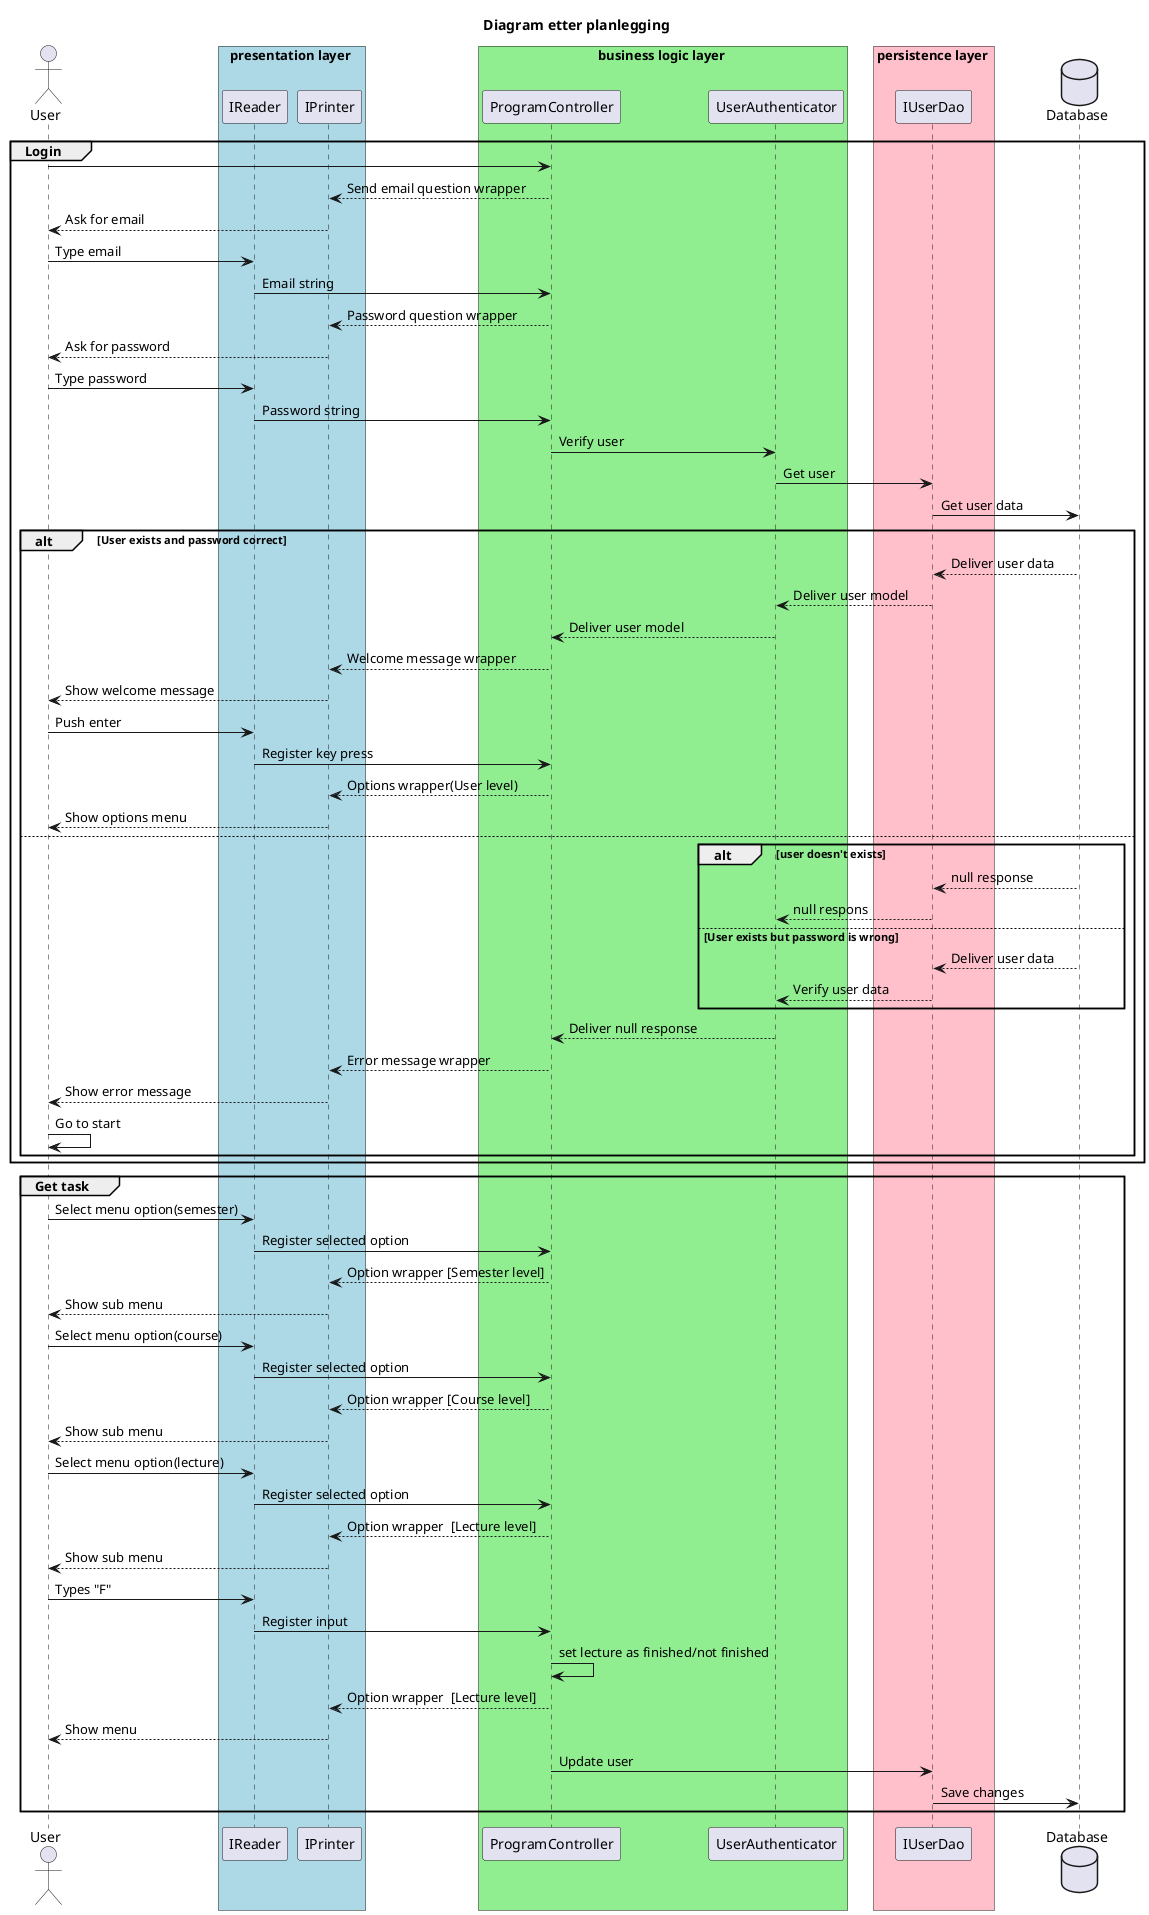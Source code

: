 ﻿@startuml
skinparam SequenceGroupBodyBackgroundColor #FFFFFF00
title Diagram etter planlegging

actor User
box presentation layer #lightblue
    participant IReader
    participant IPrinter
end box
box business logic layer #lightgreen
    participant ProgramController
    participant UserAuthenticator
end box

box persistence layer #pink 
    participant IUserDao
end box

database Database

group Login

	User->ProgramController
	IPrinter<--ProgramController:Send email question wrapper 
	User<--IPrinter:Ask for email
    User->IReader:Type email
    IReader->ProgramController:Email string
	ProgramController-->IPrinter:Password question wrapper
	IPrinter-->User:Ask for password
	User->IReader:Type password
	IReader->ProgramController:Password string
	ProgramController->UserAuthenticator: Verify user
	UserAuthenticator->IUserDao: Get user
	IUserDao->Database:Get user data
	
	
	alt User exists and password correct
	    Database-->IUserDao:Deliver user data
	    IUserDao-->UserAuthenticator: Deliver user model
	    UserAuthenticator-->ProgramController:Deliver user model
	    ProgramController-->IPrinter: Welcome message wrapper
	    IPrinter-->User: Show welcome message
	    User->IReader: Push enter
	    IReader->ProgramController: Register key press
	    ProgramController-->IPrinter:Options wrapper(User level)
	    IPrinter-->User: Show options menu
    else 
        alt user doesn't exists
	        Database-->IUserDao: null response
	        IUserDao-->UserAuthenticator: null respons
        else User exists but password is wrong
            Database-->IUserDao: Deliver user data
            IUserDao-->UserAuthenticator: Verify user data
        end
        UserAuthenticator-->ProgramController: Deliver null response
        ProgramController-->IPrinter: Error message wrapper
        IPrinter-->User: Show error message
        User->User:Go to start
	end
end

group Get task
    User->IReader: Select menu option(semester)
    IReader->ProgramController: Register selected option
    ProgramController-->IPrinter: Option wrapper [Semester level] 
    IPrinter-->User: Show sub menu
    
    User->IReader: Select menu option(course)
    IReader->ProgramController: Register selected option
    ProgramController-->IPrinter: Option wrapper [Course level] 
    IPrinter-->User: Show sub menu
    
    User->IReader: Select menu option(lecture)
    IReader->ProgramController: Register selected option
    ProgramController-->IPrinter: Option wrapper  [Lecture level]
    IPrinter-->User: Show sub menu
    User->IReader: Types "F"
    IReader->ProgramController: Register input 
    ProgramController->ProgramController:set lecture as finished/not finished
    ProgramController-->IPrinter: Option wrapper  [Lecture level]
    IPrinter-->User: Show menu
    ProgramController->IUserDao:Update user
    IUserDao->Database:Save changes
        
end


@enduml

    User<-ProgramController: Show semester menu
    User->ProgramController: Select semester
    ProgramController->IPrintable:Get course menu
    ProgramController<-IPrintable:Deliver course menu
    User<-ProgramController:Show course menu
    User->ProgramController:Select course 
    ProgramController->IPrintable:Get lecture menu
    ProgramController<-IPrintable: Deliver lecture menu
    User<-ProgramController:Show lecture menu
    User->ProgramController:Select lecture
    ProgramController->IPrintable:Get task menu
    ProgramController<-IPrintable:Deliver task menu
    User<-ProgramController: Show task menu
    User->ProgramController: Select task
    ProgramController->IPrintable:Get task
    ProgramController<-IPrintable:Deliver task
    User<-ProgramController:Show task
    User->ProgramController:Select finished
    ProgramController->IPrintable:Set finished
    User<-ProgramController:Show task finished
    IPrintable->IUserDao:Update user
    IUserDao->Database:Save changes
